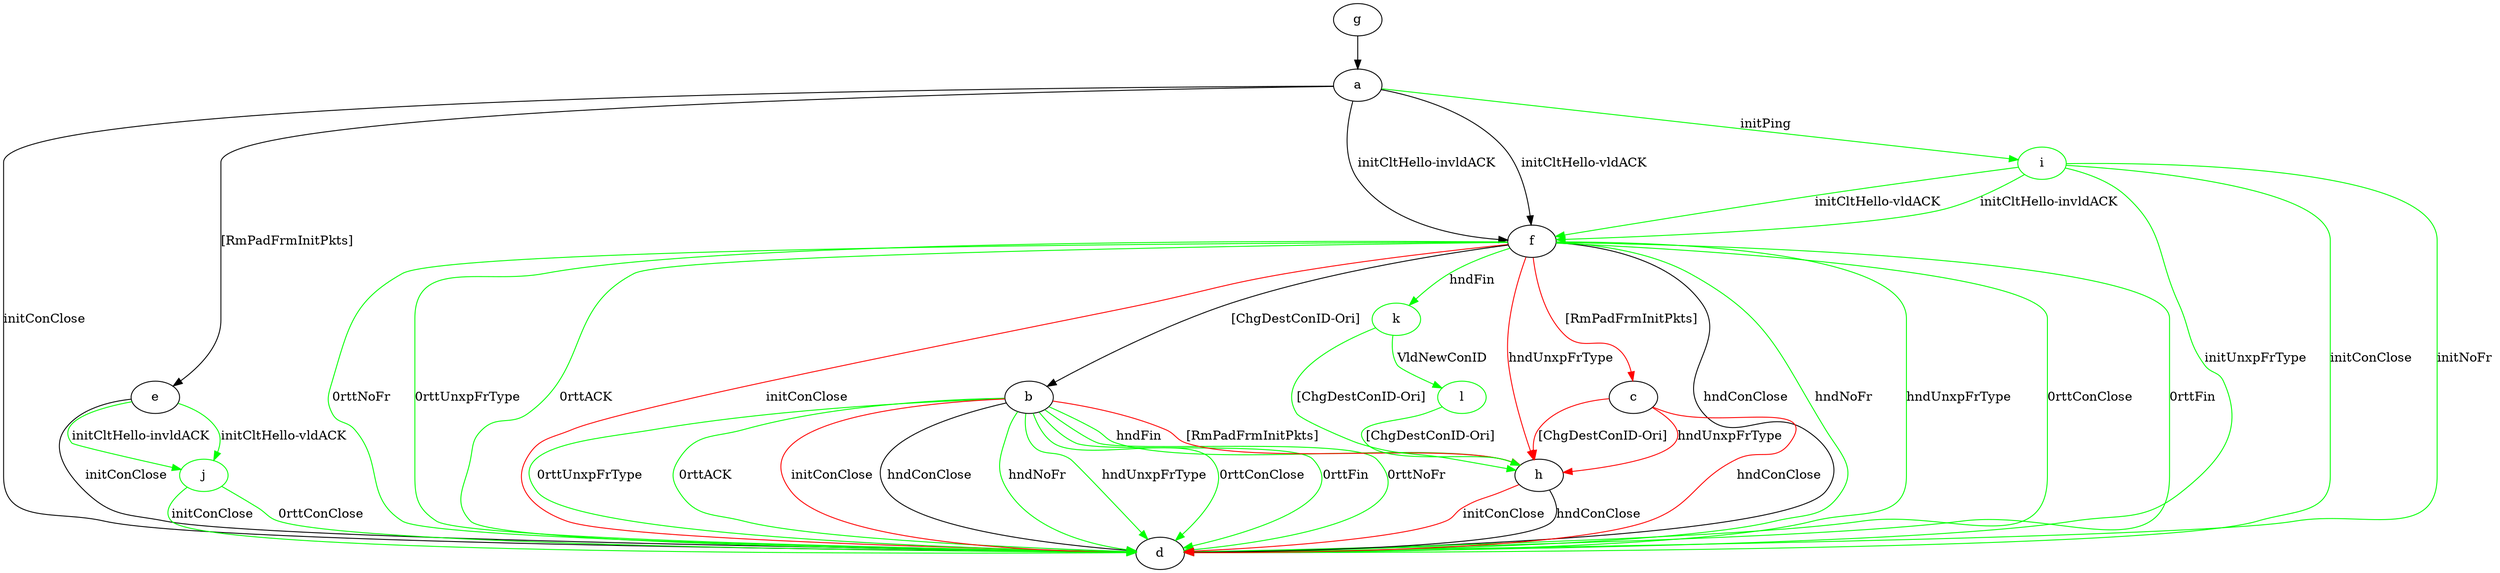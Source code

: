 digraph "" {
	a -> d	[key=0,
		label="initConClose "];
	a -> e	[key=0,
		label="[RmPadFrmInitPkts] "];
	a -> f	[key=0,
		label="initCltHello-vldACK "];
	a -> f	[key=1,
		label="initCltHello-invldACK "];
	i	[color=green];
	a -> i	[key=0,
		color=green,
		label="initPing "];
	b -> d	[key=0,
		label="hndConClose "];
	b -> d	[key=1,
		color=green,
		label="hndNoFr "];
	b -> d	[key=2,
		color=green,
		label="hndUnxpFrType "];
	b -> d	[key=3,
		color=green,
		label="0rttConClose "];
	b -> d	[key=4,
		color=green,
		label="0rttFin "];
	b -> d	[key=5,
		color=green,
		label="0rttNoFr "];
	b -> d	[key=6,
		color=green,
		label="0rttUnxpFrType "];
	b -> d	[key=7,
		color=green,
		label="0rttACK "];
	b -> d	[key=8,
		color=red,
		label="initConClose "];
	b -> h	[key=0,
		color=green,
		label="hndFin "];
	b -> h	[key=1,
		color=red,
		label="[RmPadFrmInitPkts] "];
	c -> d	[key=0,
		color=red,
		label="hndConClose "];
	c -> h	[key=0,
		color=red,
		label="hndUnxpFrType "];
	c -> h	[key=1,
		color=red,
		label="[ChgDestConID-Ori] "];
	e -> d	[key=0,
		label="initConClose "];
	j	[color=green];
	e -> j	[key=0,
		color=green,
		label="initCltHello-vldACK "];
	e -> j	[key=1,
		color=green,
		label="initCltHello-invldACK "];
	f -> b	[key=0,
		label="[ChgDestConID-Ori] "];
	f -> c	[key=0,
		color=red,
		label="[RmPadFrmInitPkts] "];
	f -> d	[key=0,
		label="hndConClose "];
	f -> d	[key=1,
		color=green,
		label="hndNoFr "];
	f -> d	[key=2,
		color=green,
		label="hndUnxpFrType "];
	f -> d	[key=3,
		color=green,
		label="0rttConClose "];
	f -> d	[key=4,
		color=green,
		label="0rttFin "];
	f -> d	[key=5,
		color=green,
		label="0rttNoFr "];
	f -> d	[key=6,
		color=green,
		label="0rttUnxpFrType "];
	f -> d	[key=7,
		color=green,
		label="0rttACK "];
	f -> d	[key=8,
		color=red,
		label="initConClose "];
	f -> h	[key=0,
		color=red,
		label="hndUnxpFrType "];
	k	[color=green];
	f -> k	[key=0,
		color=green,
		label="hndFin "];
	g -> a	[key=0];
	h -> d	[key=0,
		label="hndConClose "];
	h -> d	[key=1,
		color=red,
		label="initConClose "];
	i -> d	[key=0,
		color=green,
		label="initConClose "];
	i -> d	[key=1,
		color=green,
		label="initNoFr "];
	i -> d	[key=2,
		color=green,
		label="initUnxpFrType "];
	i -> f	[key=0,
		color=green,
		label="initCltHello-vldACK "];
	i -> f	[key=1,
		color=green,
		label="initCltHello-invldACK "];
	j -> d	[key=0,
		color=green,
		label="initConClose "];
	j -> d	[key=1,
		color=green,
		label="0rttConClose "];
	k -> h	[key=0,
		color=green,
		label="[ChgDestConID-Ori] "];
	l	[color=green];
	k -> l	[key=0,
		color=green,
		label="VldNewConID "];
	l -> h	[key=0,
		color=green,
		label="[ChgDestConID-Ori] "];
}
